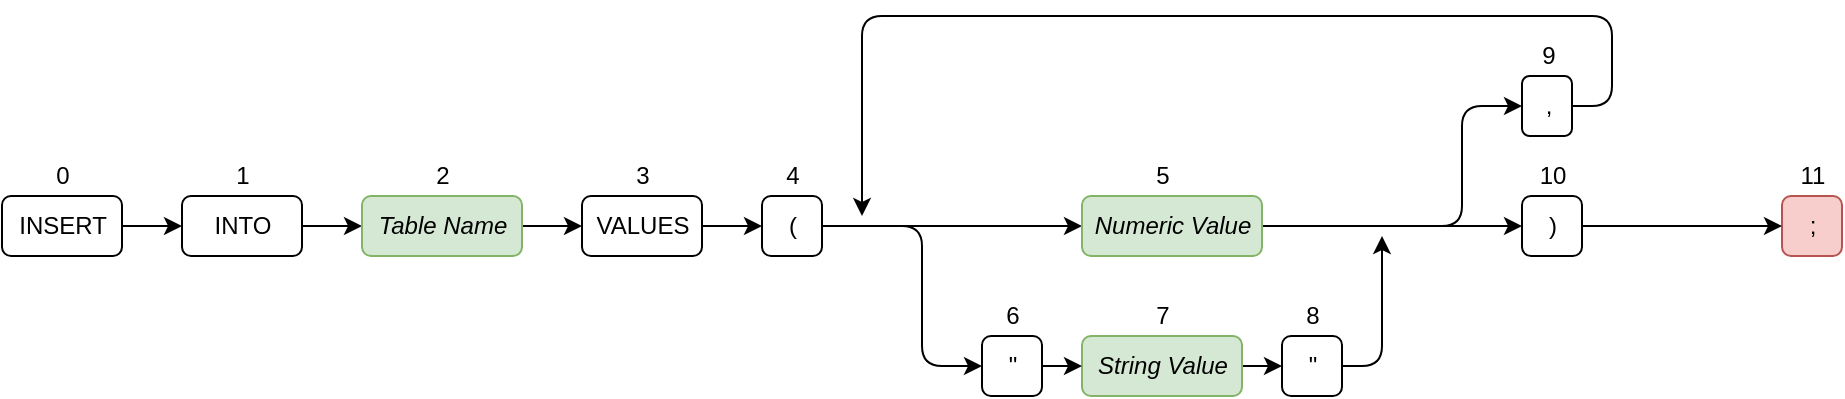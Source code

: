<mxfile version="13.8.0" type="device"><diagram id="HH97DMklG3GvuwQJtJBX" name="Page-1"><mxGraphModel dx="1422" dy="804" grid="1" gridSize="10" guides="1" tooltips="1" connect="1" arrows="1" fold="1" page="1" pageScale="1" pageWidth="850" pageHeight="1100" math="0" shadow="0"><root><mxCell id="0"/><mxCell id="1" parent="0"/><mxCell id="w54cBLAl5rAkxmdbFsFD-27" style="edgeStyle=orthogonalEdgeStyle;orthogonalLoop=1;jettySize=auto;html=1;exitX=1;exitY=0.5;exitDx=0;exitDy=0;entryX=0;entryY=0.5;entryDx=0;entryDy=0;" parent="1" source="w54cBLAl5rAkxmdbFsFD-1" target="w54cBLAl5rAkxmdbFsFD-3" edge="1"><mxGeometry relative="1" as="geometry"/></mxCell><mxCell id="w54cBLAl5rAkxmdbFsFD-1" value="INSERT" style="html=1;rounded=1;" parent="1" vertex="1"><mxGeometry x="80" y="140" width="60" height="30" as="geometry"/></mxCell><mxCell id="w54cBLAl5rAkxmdbFsFD-2" value="0" style="text;html=1;align=center;verticalAlign=middle;resizable=0;points=[];autosize=1;rounded=1;" parent="1" vertex="1"><mxGeometry x="100" y="120" width="20" height="20" as="geometry"/></mxCell><mxCell id="w54cBLAl5rAkxmdbFsFD-28" style="edgeStyle=orthogonalEdgeStyle;orthogonalLoop=1;jettySize=auto;html=1;exitX=1;exitY=0.5;exitDx=0;exitDy=0;entryX=0;entryY=0.5;entryDx=0;entryDy=0;" parent="1" source="w54cBLAl5rAkxmdbFsFD-3" target="w54cBLAl5rAkxmdbFsFD-5" edge="1"><mxGeometry relative="1" as="geometry"/></mxCell><mxCell id="w54cBLAl5rAkxmdbFsFD-3" value="INTO" style="html=1;rounded=1;" parent="1" vertex="1"><mxGeometry x="170" y="140" width="60" height="30" as="geometry"/></mxCell><mxCell id="w54cBLAl5rAkxmdbFsFD-4" value="1" style="text;html=1;align=center;verticalAlign=middle;resizable=0;points=[];autosize=1;rounded=1;" parent="1" vertex="1"><mxGeometry x="190" y="120" width="20" height="20" as="geometry"/></mxCell><mxCell id="w54cBLAl5rAkxmdbFsFD-29" style="edgeStyle=orthogonalEdgeStyle;orthogonalLoop=1;jettySize=auto;html=1;exitX=1;exitY=0.5;exitDx=0;exitDy=0;entryX=0;entryY=0.5;entryDx=0;entryDy=0;" parent="1" source="w54cBLAl5rAkxmdbFsFD-5" target="w54cBLAl5rAkxmdbFsFD-45" edge="1"><mxGeometry relative="1" as="geometry"><mxPoint x="370" y="155" as="targetPoint"/></mxGeometry></mxCell><mxCell id="w54cBLAl5rAkxmdbFsFD-5" value="&lt;i&gt;Table Name&lt;/i&gt;" style="html=1;fillColor=#d5e8d4;strokeColor=#82b366;rounded=1;" parent="1" vertex="1"><mxGeometry x="260" y="140" width="80" height="30" as="geometry"/></mxCell><mxCell id="w54cBLAl5rAkxmdbFsFD-6" value="2" style="text;html=1;align=center;verticalAlign=middle;resizable=0;points=[];autosize=1;rounded=1;" parent="1" vertex="1"><mxGeometry x="290" y="120" width="20" height="20" as="geometry"/></mxCell><mxCell id="w54cBLAl5rAkxmdbFsFD-44" style="edgeStyle=orthogonalEdgeStyle;orthogonalLoop=1;jettySize=auto;html=1;exitX=1;exitY=0.5;exitDx=0;exitDy=0;entryX=0;entryY=0.5;entryDx=0;entryDy=0;" parent="1" source="w54cBLAl5rAkxmdbFsFD-45" target="w54cBLAl5rAkxmdbFsFD-48" edge="1"><mxGeometry relative="1" as="geometry"/></mxCell><mxCell id="w54cBLAl5rAkxmdbFsFD-45" value="VALUES" style="html=1;rounded=1;" parent="1" vertex="1"><mxGeometry x="370" y="140" width="60" height="30" as="geometry"/></mxCell><mxCell id="w54cBLAl5rAkxmdbFsFD-46" value="3" style="text;html=1;align=center;verticalAlign=middle;resizable=0;points=[];autosize=1;rounded=1;" parent="1" vertex="1"><mxGeometry x="390" y="120" width="20" height="20" as="geometry"/></mxCell><mxCell id="w54cBLAl5rAkxmdbFsFD-47" style="edgeStyle=orthogonalEdgeStyle;orthogonalLoop=1;jettySize=auto;html=1;exitX=1;exitY=0.5;exitDx=0;exitDy=0;entryX=0;entryY=0.5;entryDx=0;entryDy=0;" parent="1" source="w54cBLAl5rAkxmdbFsFD-48" target="w54cBLAl5rAkxmdbFsFD-51" edge="1"><mxGeometry relative="1" as="geometry"/></mxCell><mxCell id="dbEVHe7BkDYrtMA7VAxF-7" style="edgeStyle=orthogonalEdgeStyle;rounded=1;orthogonalLoop=1;jettySize=auto;html=1;exitX=1;exitY=0.5;exitDx=0;exitDy=0;entryX=0;entryY=0.5;entryDx=0;entryDy=0;" parent="1" source="w54cBLAl5rAkxmdbFsFD-48" target="dbEVHe7BkDYrtMA7VAxF-2" edge="1"><mxGeometry relative="1" as="geometry"><Array as="points"><mxPoint x="540" y="155"/></Array></mxGeometry></mxCell><mxCell id="w54cBLAl5rAkxmdbFsFD-48" value="(" style="html=1;rounded=1;" parent="1" vertex="1"><mxGeometry x="460" y="140" width="30" height="30" as="geometry"/></mxCell><mxCell id="w54cBLAl5rAkxmdbFsFD-49" value="4" style="text;html=1;align=center;verticalAlign=middle;resizable=0;points=[];autosize=1;rounded=1;" parent="1" vertex="1"><mxGeometry x="465" y="120" width="20" height="20" as="geometry"/></mxCell><mxCell id="w54cBLAl5rAkxmdbFsFD-50" style="edgeStyle=orthogonalEdgeStyle;orthogonalLoop=1;jettySize=auto;html=1;exitX=1;exitY=0.5;exitDx=0;exitDy=0;entryX=0;entryY=0.5;entryDx=0;entryDy=0;" parent="1" source="w54cBLAl5rAkxmdbFsFD-51" target="w54cBLAl5rAkxmdbFsFD-59" edge="1"><mxGeometry relative="1" as="geometry"><mxPoint x="650" y="155" as="targetPoint"/><Array as="points"/></mxGeometry></mxCell><mxCell id="gfLe4VyVePhafABKEGQB-1" style="edgeStyle=orthogonalEdgeStyle;rounded=1;orthogonalLoop=1;jettySize=auto;html=1;exitX=1;exitY=0.5;exitDx=0;exitDy=0;entryX=0;entryY=0.5;entryDx=0;entryDy=0;" edge="1" parent="1" source="w54cBLAl5rAkxmdbFsFD-51" target="w54cBLAl5rAkxmdbFsFD-56"><mxGeometry relative="1" as="geometry"><Array as="points"><mxPoint x="810" y="155"/><mxPoint x="810" y="95"/></Array></mxGeometry></mxCell><mxCell id="w54cBLAl5rAkxmdbFsFD-51" value="&lt;i&gt;Numeric Value&lt;/i&gt;" style="html=1;fillColor=#d5e8d4;strokeColor=#82b366;rounded=1;" parent="1" vertex="1"><mxGeometry x="620" y="140" width="90" height="30" as="geometry"/></mxCell><mxCell id="w54cBLAl5rAkxmdbFsFD-52" value="5" style="text;html=1;align=center;verticalAlign=middle;resizable=0;points=[];autosize=1;rounded=1;" parent="1" vertex="1"><mxGeometry x="650" y="120" width="20" height="20" as="geometry"/></mxCell><mxCell id="w54cBLAl5rAkxmdbFsFD-53" value=";" style="html=1;fillColor=#f8cecc;strokeColor=#b85450;rounded=1;" parent="1" vertex="1"><mxGeometry x="970" y="140" width="30" height="30" as="geometry"/></mxCell><mxCell id="w54cBLAl5rAkxmdbFsFD-54" value="8" style="text;html=1;align=center;verticalAlign=middle;resizable=0;points=[];autosize=1;rounded=1;" parent="1" vertex="1"><mxGeometry x="725" y="190" width="20" height="20" as="geometry"/></mxCell><mxCell id="gfLe4VyVePhafABKEGQB-3" style="edgeStyle=orthogonalEdgeStyle;rounded=1;orthogonalLoop=1;jettySize=auto;html=1;exitX=1;exitY=0.5;exitDx=0;exitDy=0;" edge="1" parent="1" source="w54cBLAl5rAkxmdbFsFD-56"><mxGeometry relative="1" as="geometry"><mxPoint x="510" y="150" as="targetPoint"/><Array as="points"><mxPoint x="885" y="95"/><mxPoint x="885" y="50"/><mxPoint x="510" y="50"/></Array></mxGeometry></mxCell><mxCell id="w54cBLAl5rAkxmdbFsFD-56" value="," style="html=1;rounded=1;" parent="1" vertex="1"><mxGeometry x="840" y="80" width="25" height="30" as="geometry"/></mxCell><mxCell id="w54cBLAl5rAkxmdbFsFD-57" value="6" style="text;html=1;align=center;verticalAlign=middle;resizable=0;points=[];autosize=1;rounded=1;" parent="1" vertex="1"><mxGeometry x="575" y="190" width="20" height="20" as="geometry"/></mxCell><mxCell id="gfLe4VyVePhafABKEGQB-2" style="edgeStyle=orthogonalEdgeStyle;rounded=1;orthogonalLoop=1;jettySize=auto;html=1;exitX=1;exitY=0.5;exitDx=0;exitDy=0;entryX=0;entryY=0.5;entryDx=0;entryDy=0;" edge="1" parent="1" source="w54cBLAl5rAkxmdbFsFD-59" target="w54cBLAl5rAkxmdbFsFD-53"><mxGeometry relative="1" as="geometry"/></mxCell><mxCell id="w54cBLAl5rAkxmdbFsFD-59" value=")" style="html=1;rounded=1;" parent="1" vertex="1"><mxGeometry x="840" y="140" width="30" height="30" as="geometry"/></mxCell><mxCell id="w54cBLAl5rAkxmdbFsFD-60" value="7" style="text;html=1;align=center;verticalAlign=middle;resizable=0;points=[];autosize=1;rounded=1;" parent="1" vertex="1"><mxGeometry x="650" y="190" width="20" height="20" as="geometry"/></mxCell><mxCell id="dbEVHe7BkDYrtMA7VAxF-6" style="edgeStyle=orthogonalEdgeStyle;rounded=0;orthogonalLoop=1;jettySize=auto;html=1;exitX=1;exitY=0.5;exitDx=0;exitDy=0;entryX=0;entryY=0.5;entryDx=0;entryDy=0;" parent="1" source="dbEVHe7BkDYrtMA7VAxF-1" target="dbEVHe7BkDYrtMA7VAxF-3" edge="1"><mxGeometry relative="1" as="geometry"/></mxCell><mxCell id="dbEVHe7BkDYrtMA7VAxF-1" value="&lt;i&gt;String Value&lt;/i&gt;" style="html=1;fillColor=#d5e8d4;strokeColor=#82b366;rounded=1;" parent="1" vertex="1"><mxGeometry x="620" y="210" width="80" height="30" as="geometry"/></mxCell><mxCell id="dbEVHe7BkDYrtMA7VAxF-5" style="edgeStyle=orthogonalEdgeStyle;rounded=0;orthogonalLoop=1;jettySize=auto;html=1;exitX=1;exitY=0.5;exitDx=0;exitDy=0;entryX=0;entryY=0.5;entryDx=0;entryDy=0;" parent="1" source="dbEVHe7BkDYrtMA7VAxF-2" target="dbEVHe7BkDYrtMA7VAxF-1" edge="1"><mxGeometry relative="1" as="geometry"/></mxCell><mxCell id="dbEVHe7BkDYrtMA7VAxF-2" value="&quot;" style="html=1;rounded=1;" parent="1" vertex="1"><mxGeometry x="570" y="210" width="30" height="30" as="geometry"/></mxCell><mxCell id="dbEVHe7BkDYrtMA7VAxF-9" style="edgeStyle=orthogonalEdgeStyle;rounded=1;orthogonalLoop=1;jettySize=auto;html=1;exitX=1;exitY=0.5;exitDx=0;exitDy=0;" parent="1" source="dbEVHe7BkDYrtMA7VAxF-3" edge="1"><mxGeometry relative="1" as="geometry"><mxPoint x="770" y="160" as="targetPoint"/><Array as="points"><mxPoint x="770" y="225"/></Array></mxGeometry></mxCell><mxCell id="dbEVHe7BkDYrtMA7VAxF-3" value="&quot;" style="html=1;rounded=1;" parent="1" vertex="1"><mxGeometry x="720" y="210" width="30" height="30" as="geometry"/></mxCell><mxCell id="dbEVHe7BkDYrtMA7VAxF-10" value="9" style="text;html=1;align=center;verticalAlign=middle;resizable=0;points=[];autosize=1;rounded=1;" parent="1" vertex="1"><mxGeometry x="842.5" y="60" width="20" height="20" as="geometry"/></mxCell><mxCell id="dbEVHe7BkDYrtMA7VAxF-11" value="10" style="text;html=1;align=center;verticalAlign=middle;resizable=0;points=[];autosize=1;rounded=1;" parent="1" vertex="1"><mxGeometry x="840" y="120" width="30" height="20" as="geometry"/></mxCell><mxCell id="dbEVHe7BkDYrtMA7VAxF-12" value="11" style="text;html=1;align=center;verticalAlign=middle;resizable=0;points=[];autosize=1;rounded=1;" parent="1" vertex="1"><mxGeometry x="970" y="120" width="30" height="20" as="geometry"/></mxCell></root></mxGraphModel></diagram></mxfile>